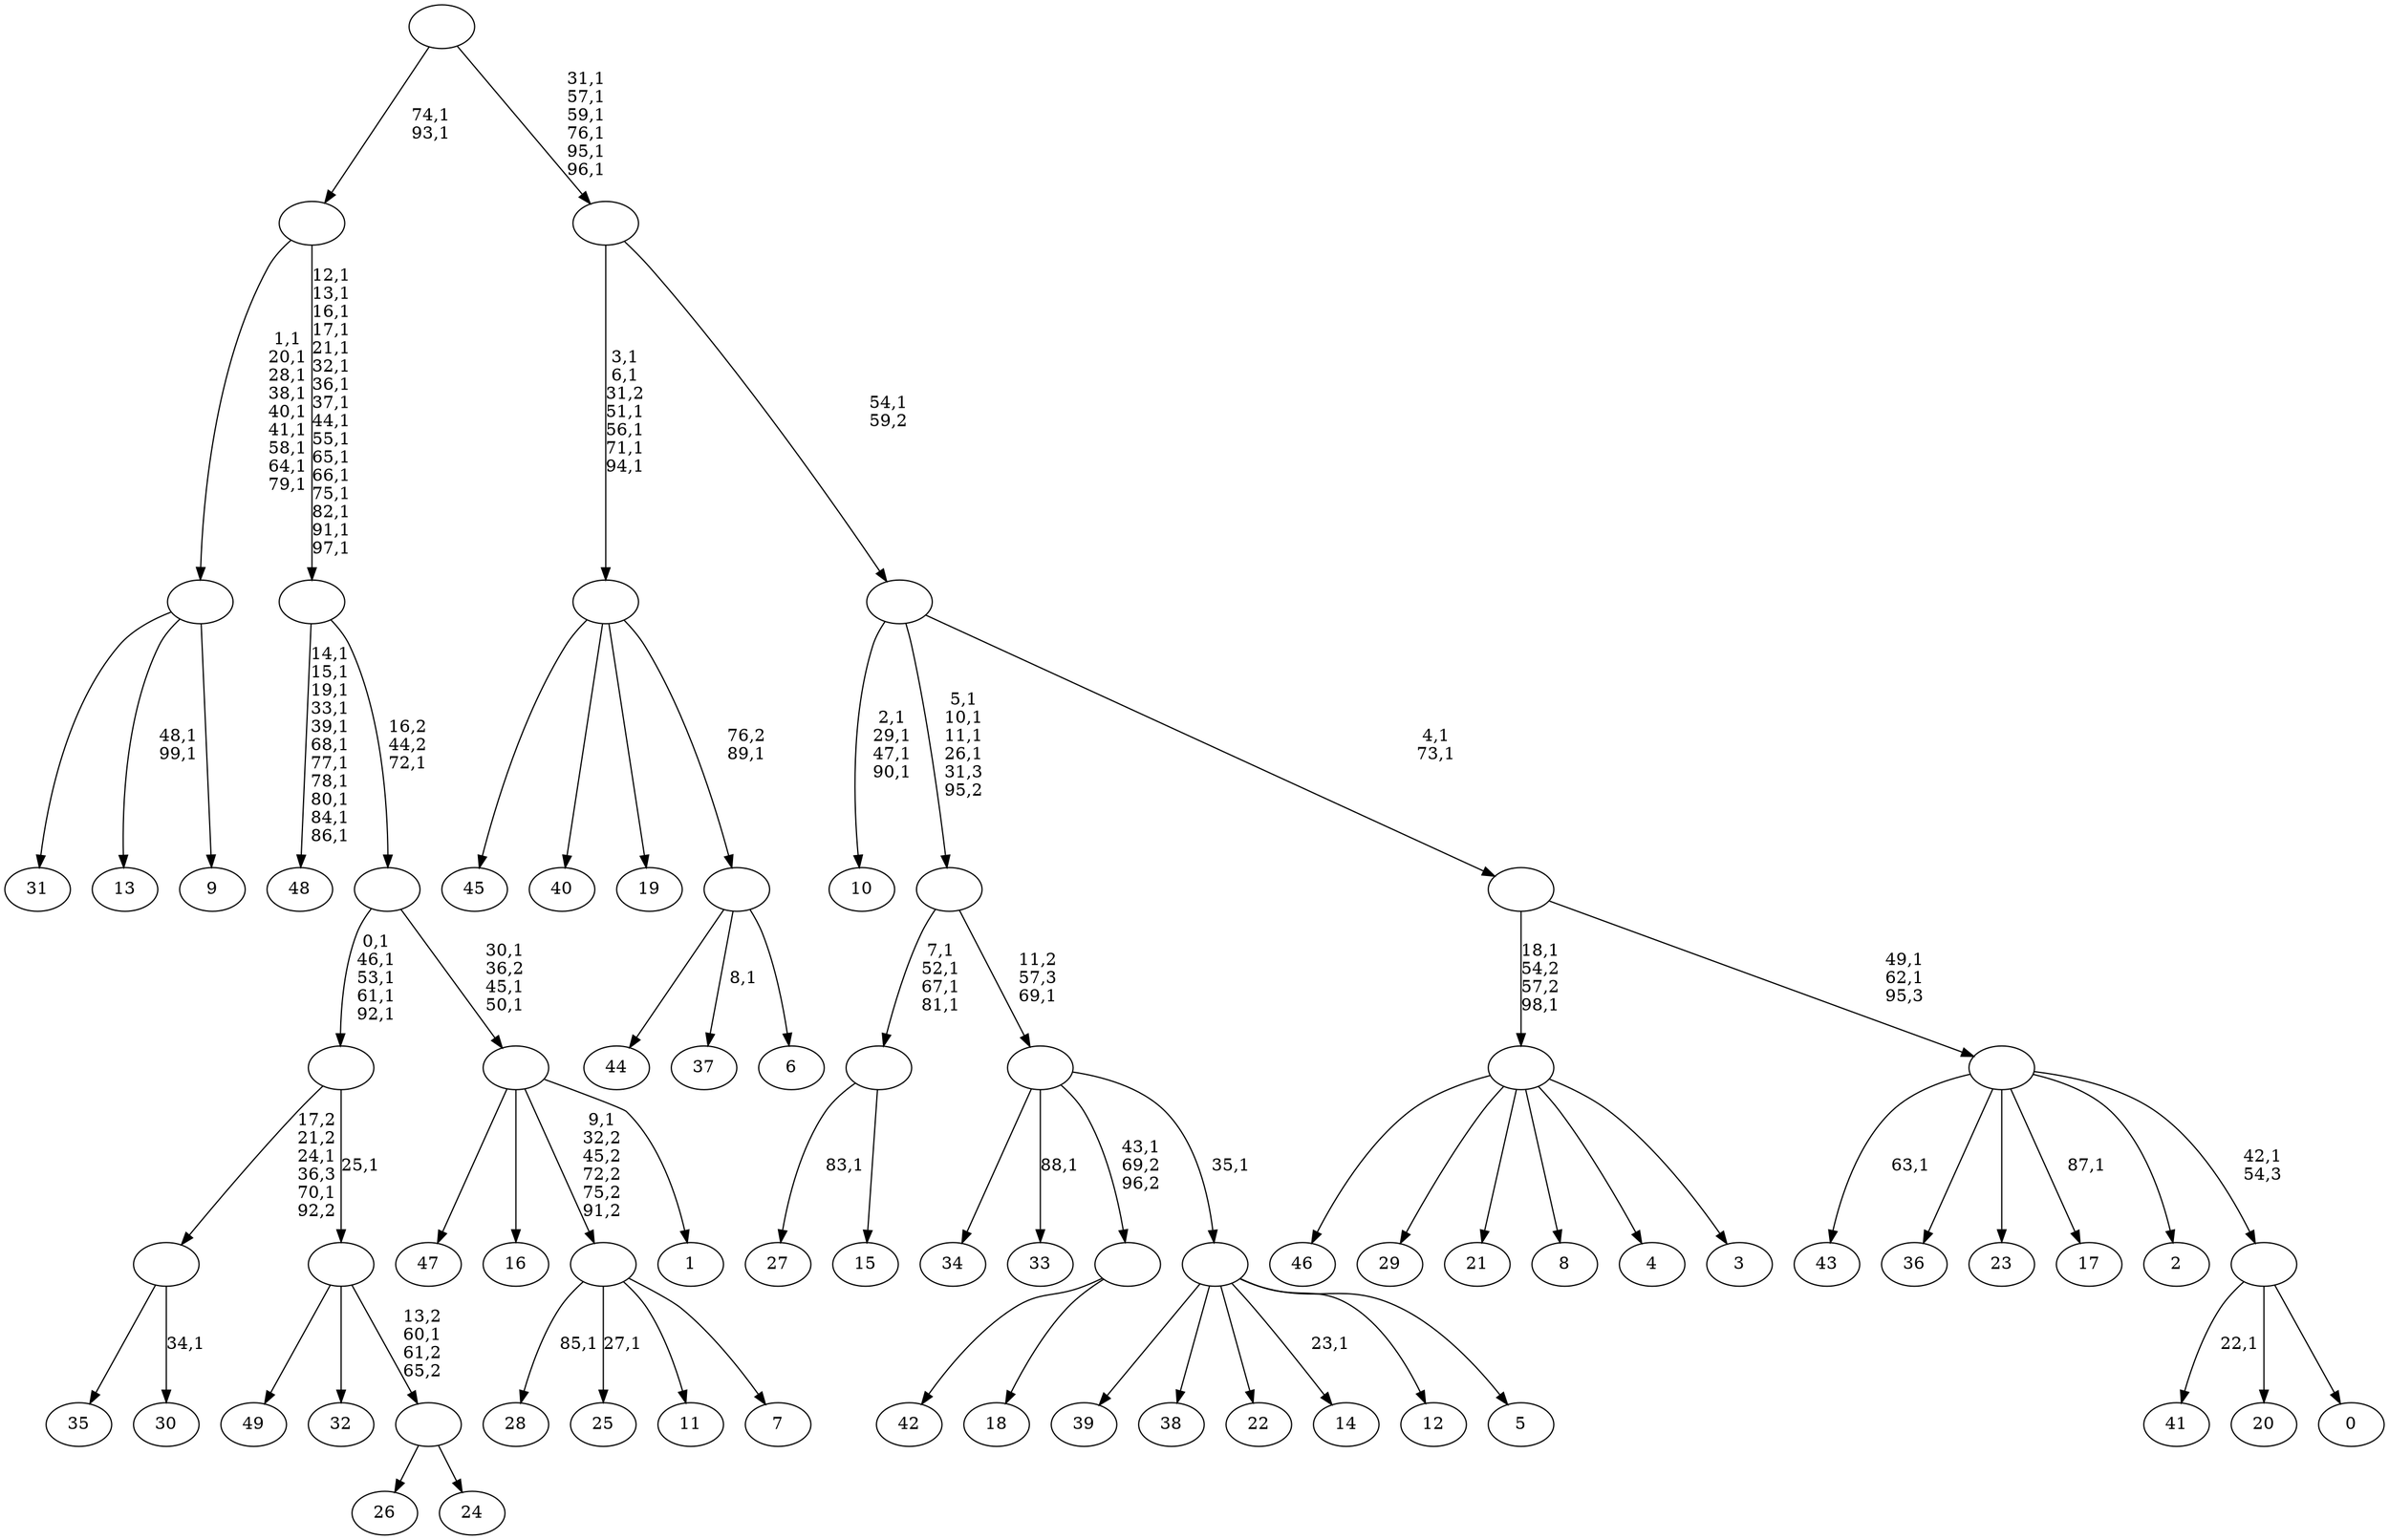 digraph T {
	150 [label="49"]
	149 [label="48"]
	137 [label="47"]
	136 [label="46"]
	135 [label="45"]
	134 [label="44"]
	133 [label="43"]
	131 [label="42"]
	130 [label="41"]
	128 [label="40"]
	127 [label="39"]
	126 [label="38"]
	125 [label="37"]
	123 [label="36"]
	122 [label="35"]
	121 [label="34"]
	120 [label="33"]
	118 [label="32"]
	117 [label="31"]
	116 [label="30"]
	114 [label=""]
	112 [label="29"]
	111 [label="28"]
	109 [label="27"]
	107 [label="26"]
	106 [label="25"]
	104 [label="24"]
	103 [label=""]
	102 [label=""]
	101 [label=""]
	96 [label="23"]
	95 [label="22"]
	94 [label="21"]
	93 [label="20"]
	92 [label="19"]
	91 [label="18"]
	90 [label=""]
	89 [label="17"]
	87 [label="16"]
	86 [label="15"]
	85 [label=""]
	81 [label="14"]
	79 [label="13"]
	76 [label="12"]
	75 [label="11"]
	74 [label="10"]
	69 [label="9"]
	68 [label=""]
	59 [label="8"]
	58 [label="7"]
	57 [label=""]
	56 [label="6"]
	55 [label=""]
	54 [label=""]
	48 [label="5"]
	47 [label=""]
	46 [label=""]
	45 [label=""]
	41 [label="4"]
	40 [label="3"]
	39 [label=""]
	37 [label="2"]
	36 [label="1"]
	35 [label=""]
	32 [label=""]
	31 [label=""]
	15 [label=""]
	13 [label="0"]
	12 [label=""]
	11 [label=""]
	9 [label=""]
	7 [label=""]
	6 [label=""]
	0 [label=""]
	114 -> 116 [label="34,1"]
	114 -> 122 [label=""]
	103 -> 107 [label=""]
	103 -> 104 [label=""]
	102 -> 150 [label=""]
	102 -> 118 [label=""]
	102 -> 103 [label="13,2\n60,1\n61,2\n65,2"]
	101 -> 114 [label="17,2\n21,2\n24,1\n36,3\n70,1\n92,2"]
	101 -> 102 [label="25,1"]
	90 -> 131 [label=""]
	90 -> 91 [label=""]
	85 -> 109 [label="83,1"]
	85 -> 86 [label=""]
	68 -> 79 [label="48,1\n99,1"]
	68 -> 117 [label=""]
	68 -> 69 [label=""]
	57 -> 106 [label="27,1"]
	57 -> 111 [label="85,1"]
	57 -> 75 [label=""]
	57 -> 58 [label=""]
	55 -> 125 [label="8,1"]
	55 -> 134 [label=""]
	55 -> 56 [label=""]
	54 -> 135 [label=""]
	54 -> 128 [label=""]
	54 -> 92 [label=""]
	54 -> 55 [label="76,2\n89,1"]
	47 -> 81 [label="23,1"]
	47 -> 127 [label=""]
	47 -> 126 [label=""]
	47 -> 95 [label=""]
	47 -> 76 [label=""]
	47 -> 48 [label=""]
	46 -> 120 [label="88,1"]
	46 -> 121 [label=""]
	46 -> 90 [label="43,1\n69,2\n96,2"]
	46 -> 47 [label="35,1"]
	45 -> 85 [label="7,1\n52,1\n67,1\n81,1"]
	45 -> 46 [label="11,2\n57,3\n69,1"]
	39 -> 136 [label=""]
	39 -> 112 [label=""]
	39 -> 94 [label=""]
	39 -> 59 [label=""]
	39 -> 41 [label=""]
	39 -> 40 [label=""]
	35 -> 137 [label=""]
	35 -> 87 [label=""]
	35 -> 57 [label="9,1\n32,2\n45,2\n72,2\n75,2\n91,2"]
	35 -> 36 [label=""]
	32 -> 35 [label="30,1\n36,2\n45,1\n50,1"]
	32 -> 101 [label="0,1\n46,1\n53,1\n61,1\n92,1"]
	31 -> 149 [label="14,1\n15,1\n19,1\n33,1\n39,1\n68,1\n77,1\n78,1\n80,1\n84,1\n86,1"]
	31 -> 32 [label="16,2\n44,2\n72,1"]
	15 -> 31 [label="12,1\n13,1\n16,1\n17,1\n21,1\n32,1\n36,1\n37,1\n44,1\n55,1\n65,1\n66,1\n75,1\n82,1\n91,1\n97,1"]
	15 -> 68 [label="1,1\n20,1\n28,1\n38,1\n40,1\n41,1\n58,1\n64,1\n79,1"]
	12 -> 130 [label="22,1"]
	12 -> 93 [label=""]
	12 -> 13 [label=""]
	11 -> 89 [label="87,1"]
	11 -> 133 [label="63,1"]
	11 -> 123 [label=""]
	11 -> 96 [label=""]
	11 -> 37 [label=""]
	11 -> 12 [label="42,1\n54,3"]
	9 -> 11 [label="49,1\n62,1\n95,3"]
	9 -> 39 [label="18,1\n54,2\n57,2\n98,1"]
	7 -> 9 [label="4,1\n73,1"]
	7 -> 45 [label="5,1\n10,1\n11,1\n26,1\n31,3\n95,2"]
	7 -> 74 [label="2,1\n29,1\n47,1\n90,1"]
	6 -> 54 [label="3,1\n6,1\n31,2\n51,1\n56,1\n71,1\n94,1"]
	6 -> 7 [label="54,1\n59,2"]
	0 -> 6 [label="31,1\n57,1\n59,1\n76,1\n95,1\n96,1"]
	0 -> 15 [label="74,1\n93,1"]
}
